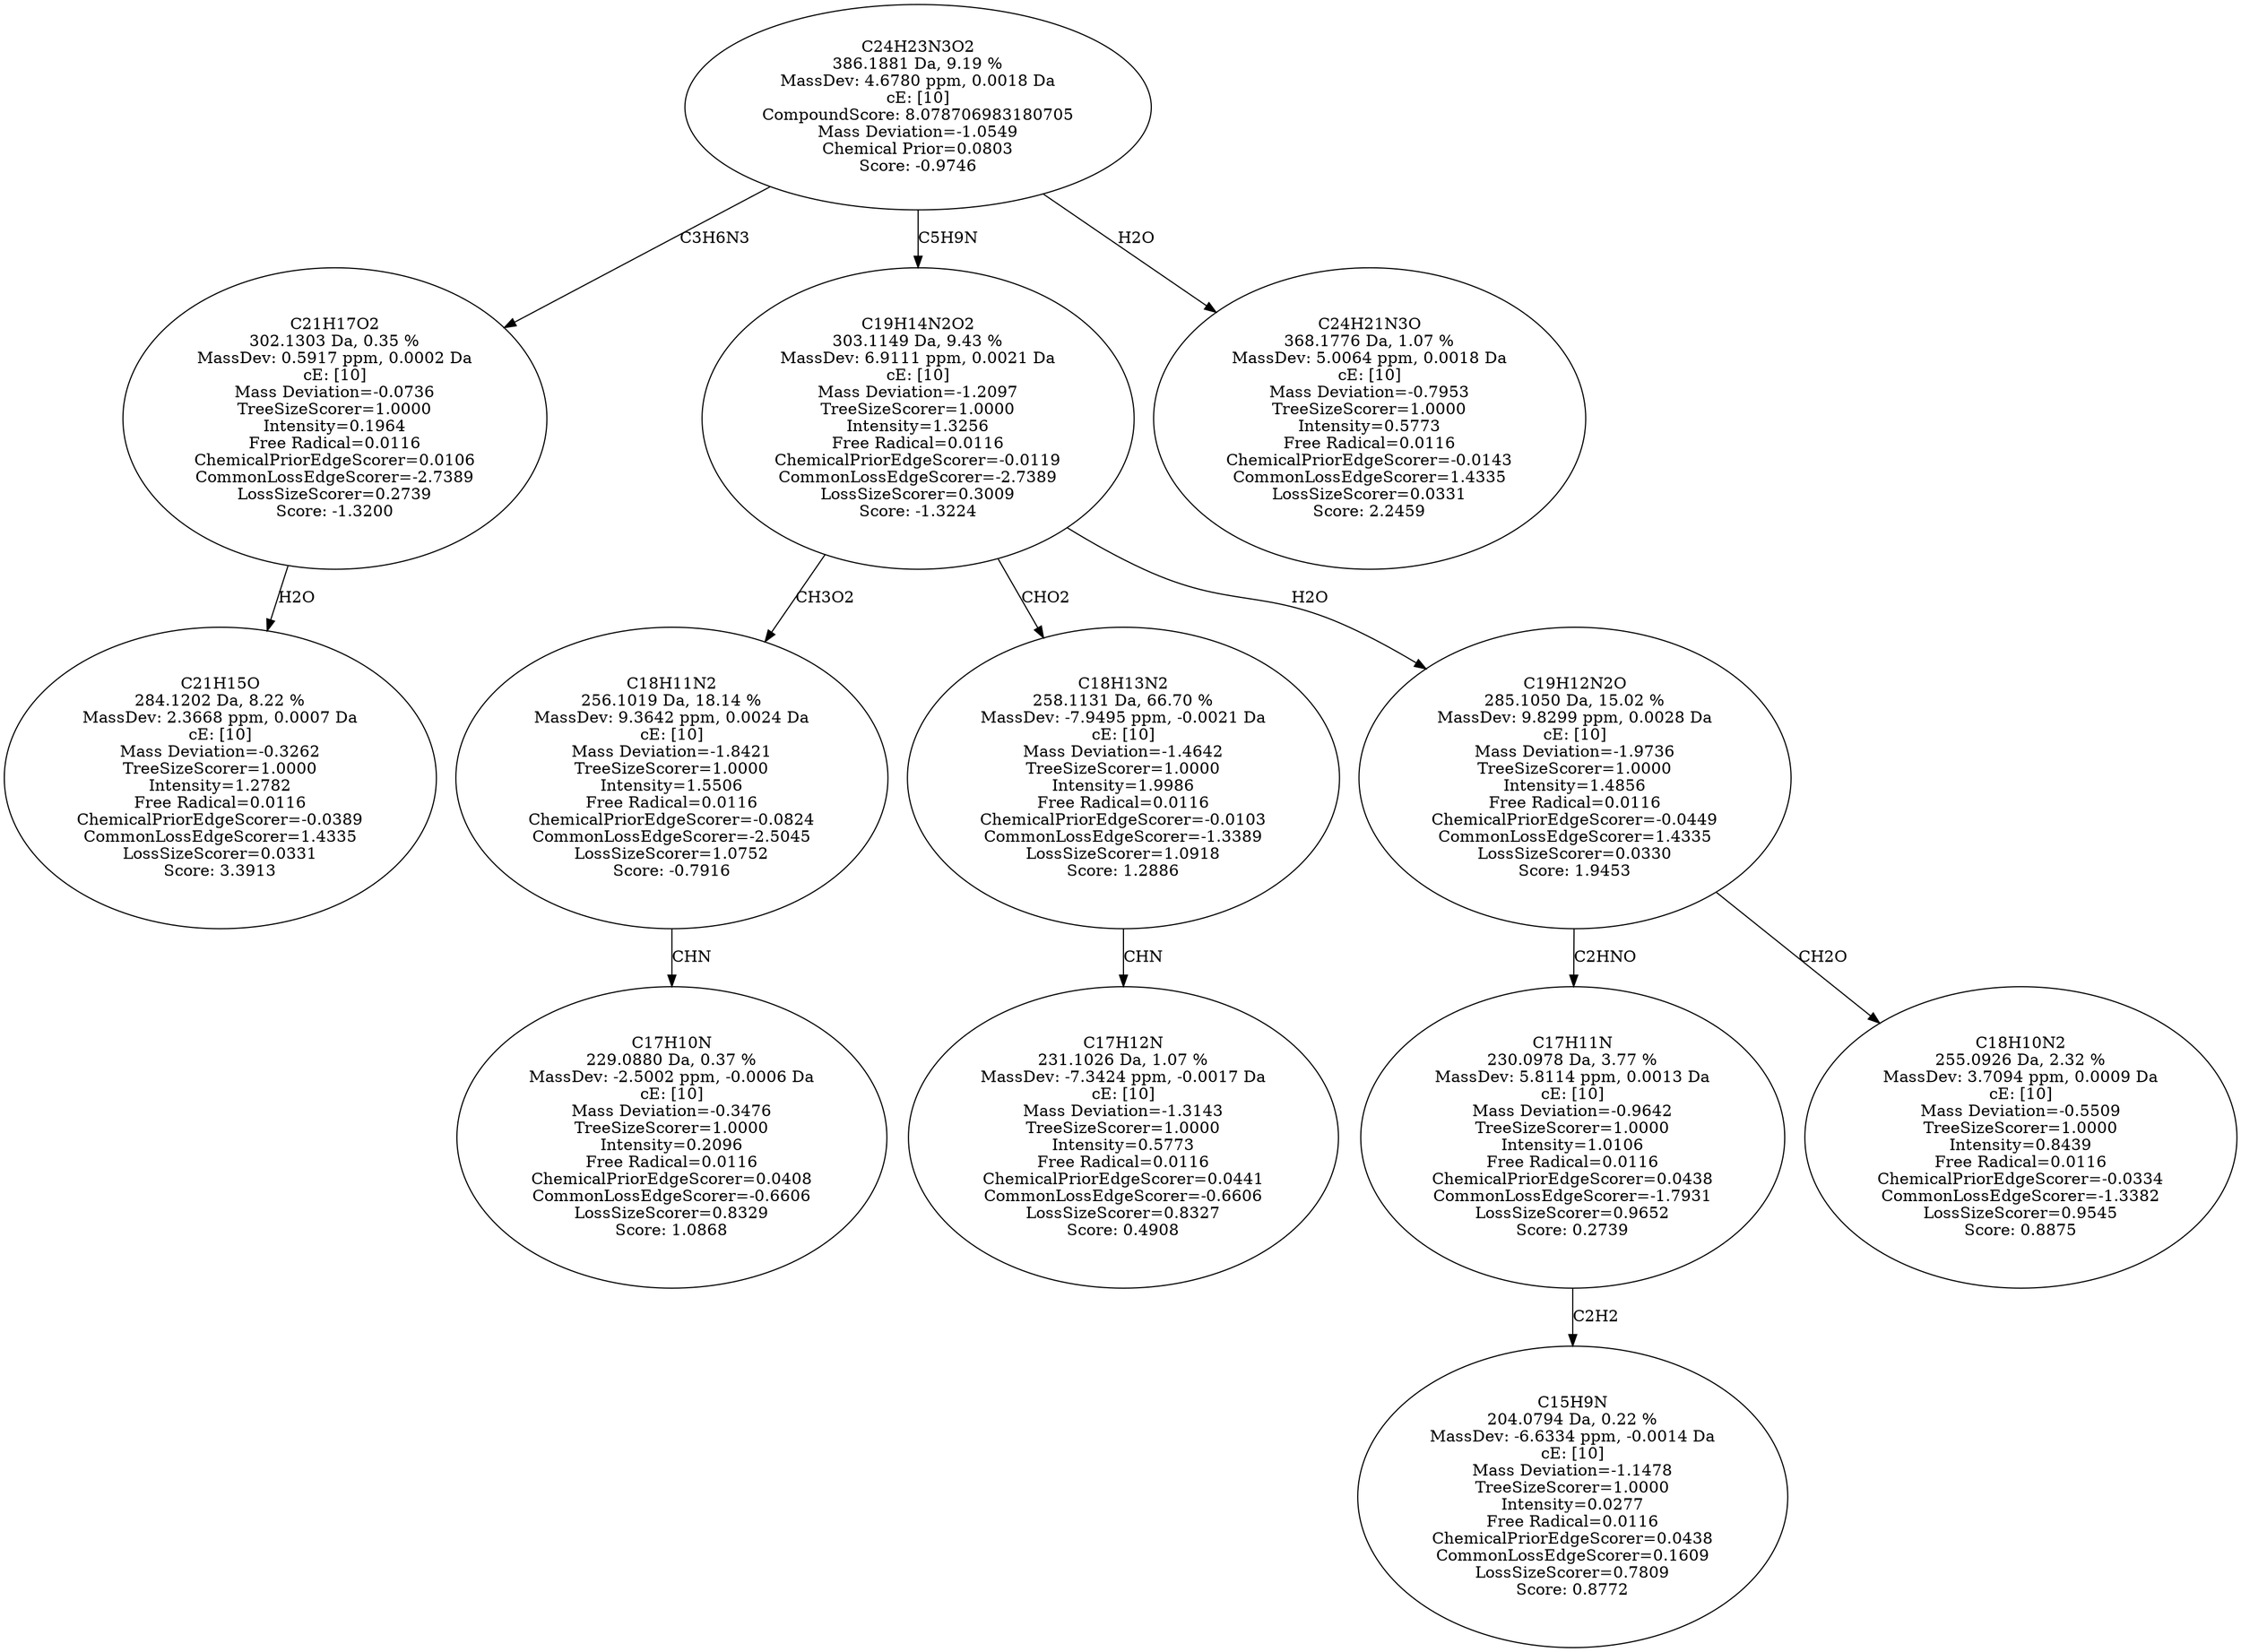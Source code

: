 strict digraph {
v1 [label="C21H15O\n284.1202 Da, 8.22 %\nMassDev: 2.3668 ppm, 0.0007 Da\ncE: [10]\nMass Deviation=-0.3262\nTreeSizeScorer=1.0000\nIntensity=1.2782\nFree Radical=0.0116\nChemicalPriorEdgeScorer=-0.0389\nCommonLossEdgeScorer=1.4335\nLossSizeScorer=0.0331\nScore: 3.3913"];
v2 [label="C21H17O2\n302.1303 Da, 0.35 %\nMassDev: 0.5917 ppm, 0.0002 Da\ncE: [10]\nMass Deviation=-0.0736\nTreeSizeScorer=1.0000\nIntensity=0.1964\nFree Radical=0.0116\nChemicalPriorEdgeScorer=0.0106\nCommonLossEdgeScorer=-2.7389\nLossSizeScorer=0.2739\nScore: -1.3200"];
v3 [label="C17H10N\n229.0880 Da, 0.37 %\nMassDev: -2.5002 ppm, -0.0006 Da\ncE: [10]\nMass Deviation=-0.3476\nTreeSizeScorer=1.0000\nIntensity=0.2096\nFree Radical=0.0116\nChemicalPriorEdgeScorer=0.0408\nCommonLossEdgeScorer=-0.6606\nLossSizeScorer=0.8329\nScore: 1.0868"];
v4 [label="C18H11N2\n256.1019 Da, 18.14 %\nMassDev: 9.3642 ppm, 0.0024 Da\ncE: [10]\nMass Deviation=-1.8421\nTreeSizeScorer=1.0000\nIntensity=1.5506\nFree Radical=0.0116\nChemicalPriorEdgeScorer=-0.0824\nCommonLossEdgeScorer=-2.5045\nLossSizeScorer=1.0752\nScore: -0.7916"];
v5 [label="C17H12N\n231.1026 Da, 1.07 %\nMassDev: -7.3424 ppm, -0.0017 Da\ncE: [10]\nMass Deviation=-1.3143\nTreeSizeScorer=1.0000\nIntensity=0.5773\nFree Radical=0.0116\nChemicalPriorEdgeScorer=0.0441\nCommonLossEdgeScorer=-0.6606\nLossSizeScorer=0.8327\nScore: 0.4908"];
v6 [label="C18H13N2\n258.1131 Da, 66.70 %\nMassDev: -7.9495 ppm, -0.0021 Da\ncE: [10]\nMass Deviation=-1.4642\nTreeSizeScorer=1.0000\nIntensity=1.9986\nFree Radical=0.0116\nChemicalPriorEdgeScorer=-0.0103\nCommonLossEdgeScorer=-1.3389\nLossSizeScorer=1.0918\nScore: 1.2886"];
v7 [label="C15H9N\n204.0794 Da, 0.22 %\nMassDev: -6.6334 ppm, -0.0014 Da\ncE: [10]\nMass Deviation=-1.1478\nTreeSizeScorer=1.0000\nIntensity=0.0277\nFree Radical=0.0116\nChemicalPriorEdgeScorer=0.0438\nCommonLossEdgeScorer=0.1609\nLossSizeScorer=0.7809\nScore: 0.8772"];
v8 [label="C17H11N\n230.0978 Da, 3.77 %\nMassDev: 5.8114 ppm, 0.0013 Da\ncE: [10]\nMass Deviation=-0.9642\nTreeSizeScorer=1.0000\nIntensity=1.0106\nFree Radical=0.0116\nChemicalPriorEdgeScorer=0.0438\nCommonLossEdgeScorer=-1.7931\nLossSizeScorer=0.9652\nScore: 0.2739"];
v9 [label="C18H10N2\n255.0926 Da, 2.32 %\nMassDev: 3.7094 ppm, 0.0009 Da\ncE: [10]\nMass Deviation=-0.5509\nTreeSizeScorer=1.0000\nIntensity=0.8439\nFree Radical=0.0116\nChemicalPriorEdgeScorer=-0.0334\nCommonLossEdgeScorer=-1.3382\nLossSizeScorer=0.9545\nScore: 0.8875"];
v10 [label="C19H12N2O\n285.1050 Da, 15.02 %\nMassDev: 9.8299 ppm, 0.0028 Da\ncE: [10]\nMass Deviation=-1.9736\nTreeSizeScorer=1.0000\nIntensity=1.4856\nFree Radical=0.0116\nChemicalPriorEdgeScorer=-0.0449\nCommonLossEdgeScorer=1.4335\nLossSizeScorer=0.0330\nScore: 1.9453"];
v11 [label="C19H14N2O2\n303.1149 Da, 9.43 %\nMassDev: 6.9111 ppm, 0.0021 Da\ncE: [10]\nMass Deviation=-1.2097\nTreeSizeScorer=1.0000\nIntensity=1.3256\nFree Radical=0.0116\nChemicalPriorEdgeScorer=-0.0119\nCommonLossEdgeScorer=-2.7389\nLossSizeScorer=0.3009\nScore: -1.3224"];
v12 [label="C24H21N3O\n368.1776 Da, 1.07 %\nMassDev: 5.0064 ppm, 0.0018 Da\ncE: [10]\nMass Deviation=-0.7953\nTreeSizeScorer=1.0000\nIntensity=0.5773\nFree Radical=0.0116\nChemicalPriorEdgeScorer=-0.0143\nCommonLossEdgeScorer=1.4335\nLossSizeScorer=0.0331\nScore: 2.2459"];
v13 [label="C24H23N3O2\n386.1881 Da, 9.19 %\nMassDev: 4.6780 ppm, 0.0018 Da\ncE: [10]\nCompoundScore: 8.078706983180705\nMass Deviation=-1.0549\nChemical Prior=0.0803\nScore: -0.9746"];
v2 -> v1 [label="H2O"];
v13 -> v2 [label="C3H6N3"];
v4 -> v3 [label="CHN"];
v11 -> v4 [label="CH3O2"];
v6 -> v5 [label="CHN"];
v11 -> v6 [label="CHO2"];
v8 -> v7 [label="C2H2"];
v10 -> v8 [label="C2HNO"];
v10 -> v9 [label="CH2O"];
v11 -> v10 [label="H2O"];
v13 -> v11 [label="C5H9N"];
v13 -> v12 [label="H2O"];
}